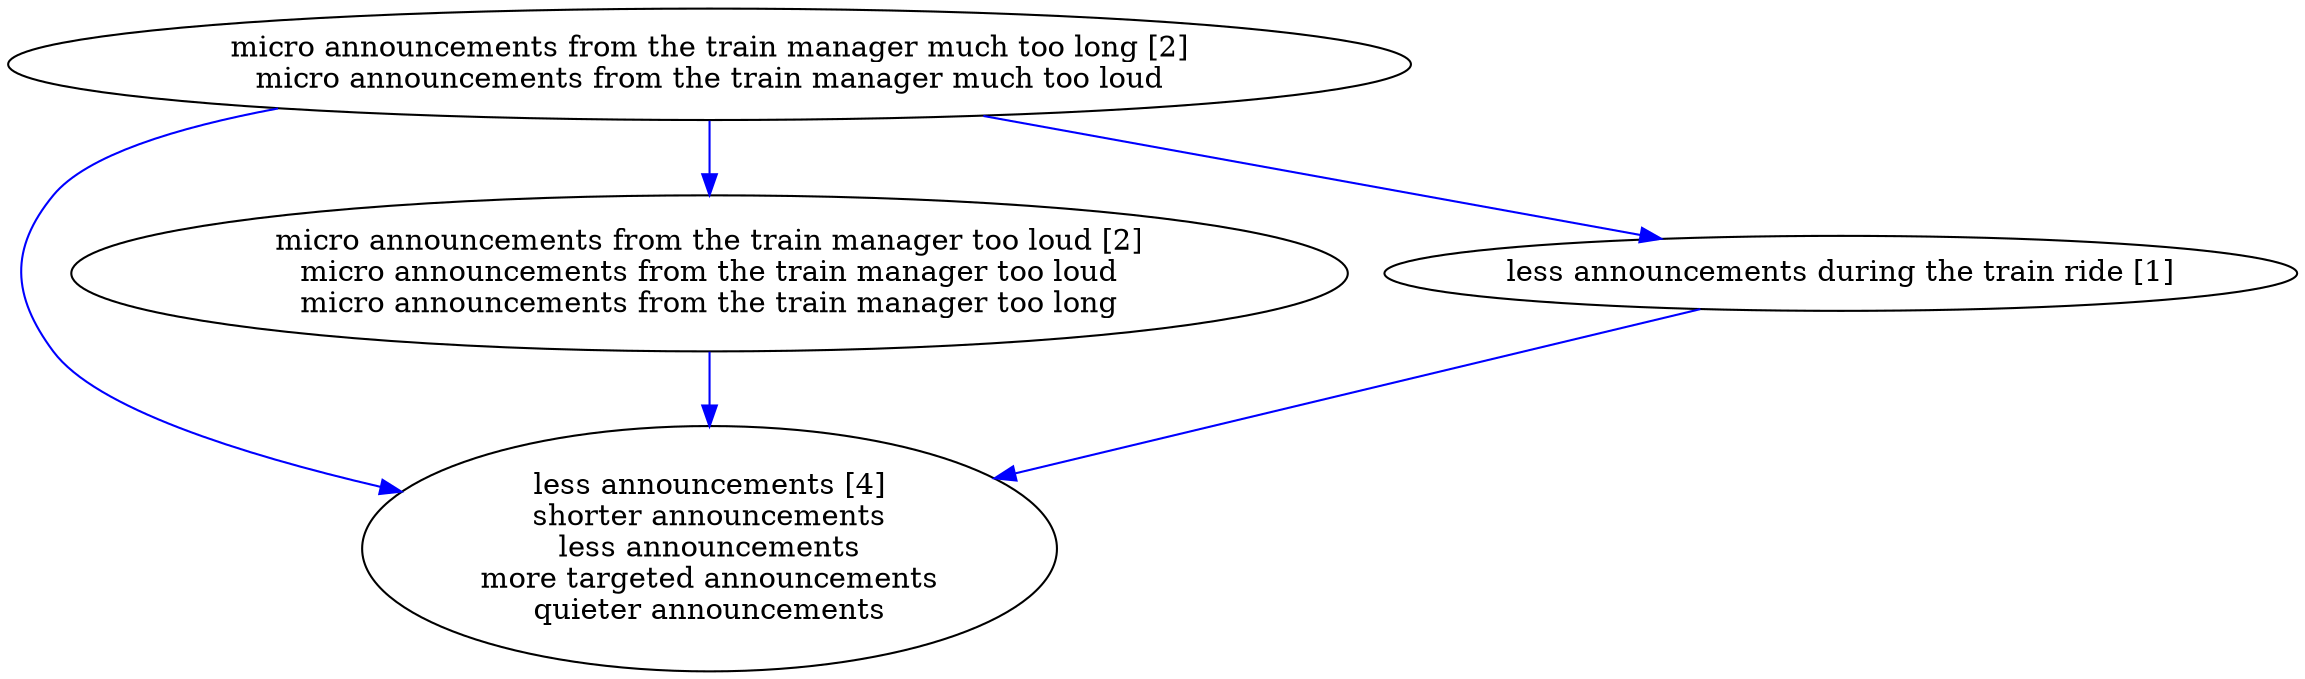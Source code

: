digraph collapsedGraph {
"less announcements [4]\nshorter announcements\nless announcements\nmore targeted announcements\nquieter announcements""micro announcements from the train manager much too long [2]\nmicro announcements from the train manager much too loud""micro announcements from the train manager too loud [2]\nmicro announcements from the train manager too loud\nmicro announcements from the train manager too long""less announcements during the train ride [1]""micro announcements from the train manager much too long [2]\nmicro announcements from the train manager much too loud" -> "less announcements during the train ride [1]" [color=blue]
"micro announcements from the train manager much too long [2]\nmicro announcements from the train manager much too loud" -> "less announcements [4]\nshorter announcements\nless announcements\nmore targeted announcements\nquieter announcements" [color=blue]
"micro announcements from the train manager much too long [2]\nmicro announcements from the train manager much too loud" -> "micro announcements from the train manager too loud [2]\nmicro announcements from the train manager too loud\nmicro announcements from the train manager too long" [color=blue]
"micro announcements from the train manager too loud [2]\nmicro announcements from the train manager too loud\nmicro announcements from the train manager too long" -> "less announcements [4]\nshorter announcements\nless announcements\nmore targeted announcements\nquieter announcements" [color=blue]
"less announcements during the train ride [1]" -> "less announcements [4]\nshorter announcements\nless announcements\nmore targeted announcements\nquieter announcements" [color=blue]
}